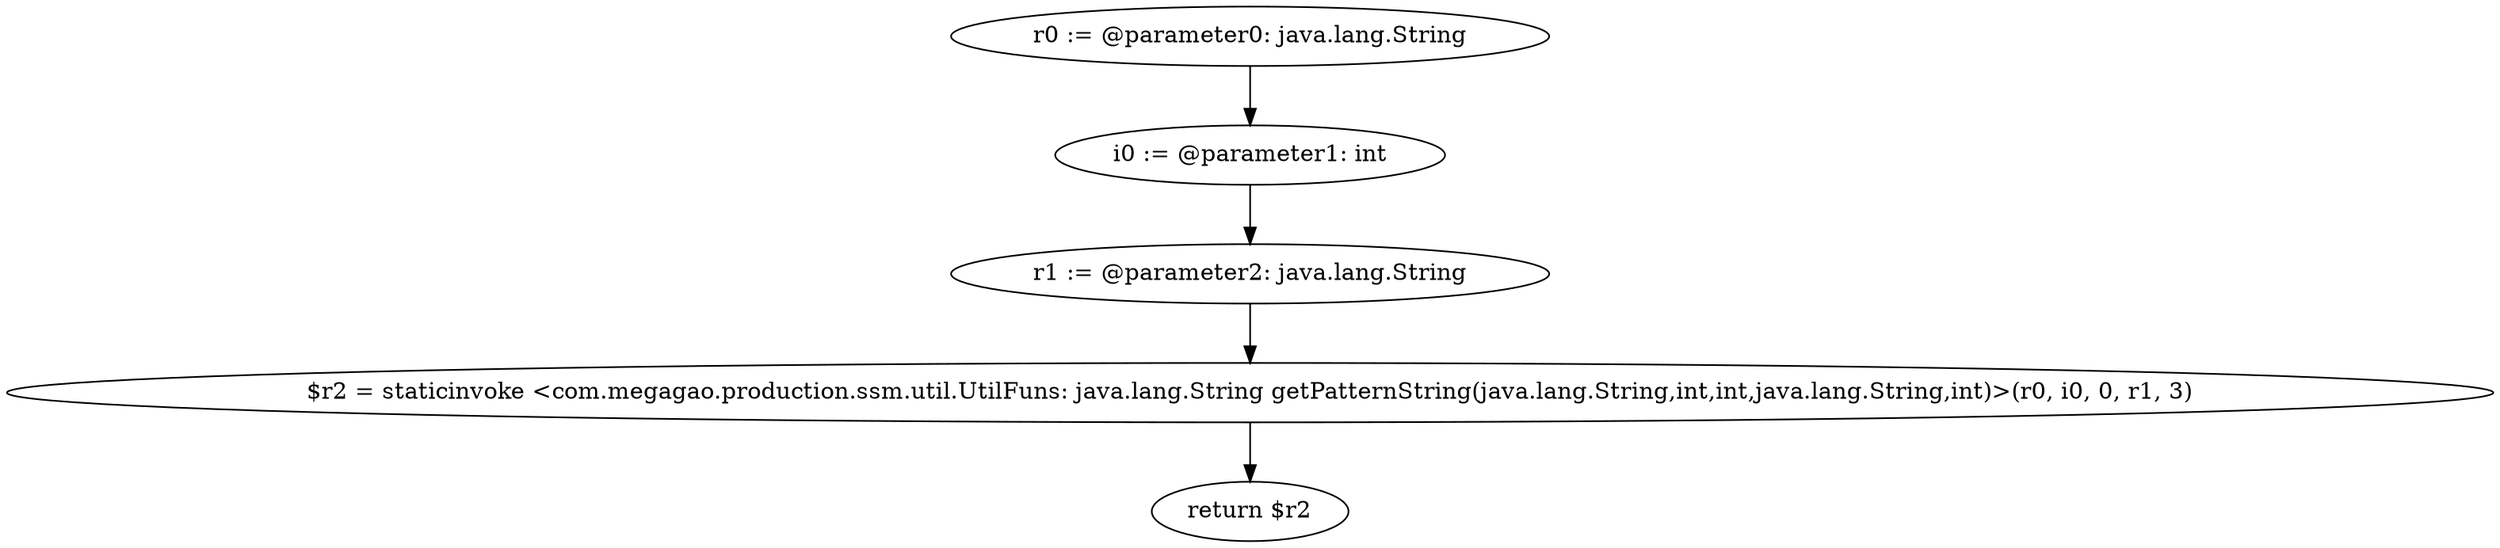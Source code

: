 digraph "unitGraph" {
    "r0 := @parameter0: java.lang.String"
    "i0 := @parameter1: int"
    "r1 := @parameter2: java.lang.String"
    "$r2 = staticinvoke <com.megagao.production.ssm.util.UtilFuns: java.lang.String getPatternString(java.lang.String,int,int,java.lang.String,int)>(r0, i0, 0, r1, 3)"
    "return $r2"
    "r0 := @parameter0: java.lang.String"->"i0 := @parameter1: int";
    "i0 := @parameter1: int"->"r1 := @parameter2: java.lang.String";
    "r1 := @parameter2: java.lang.String"->"$r2 = staticinvoke <com.megagao.production.ssm.util.UtilFuns: java.lang.String getPatternString(java.lang.String,int,int,java.lang.String,int)>(r0, i0, 0, r1, 3)";
    "$r2 = staticinvoke <com.megagao.production.ssm.util.UtilFuns: java.lang.String getPatternString(java.lang.String,int,int,java.lang.String,int)>(r0, i0, 0, r1, 3)"->"return $r2";
}

